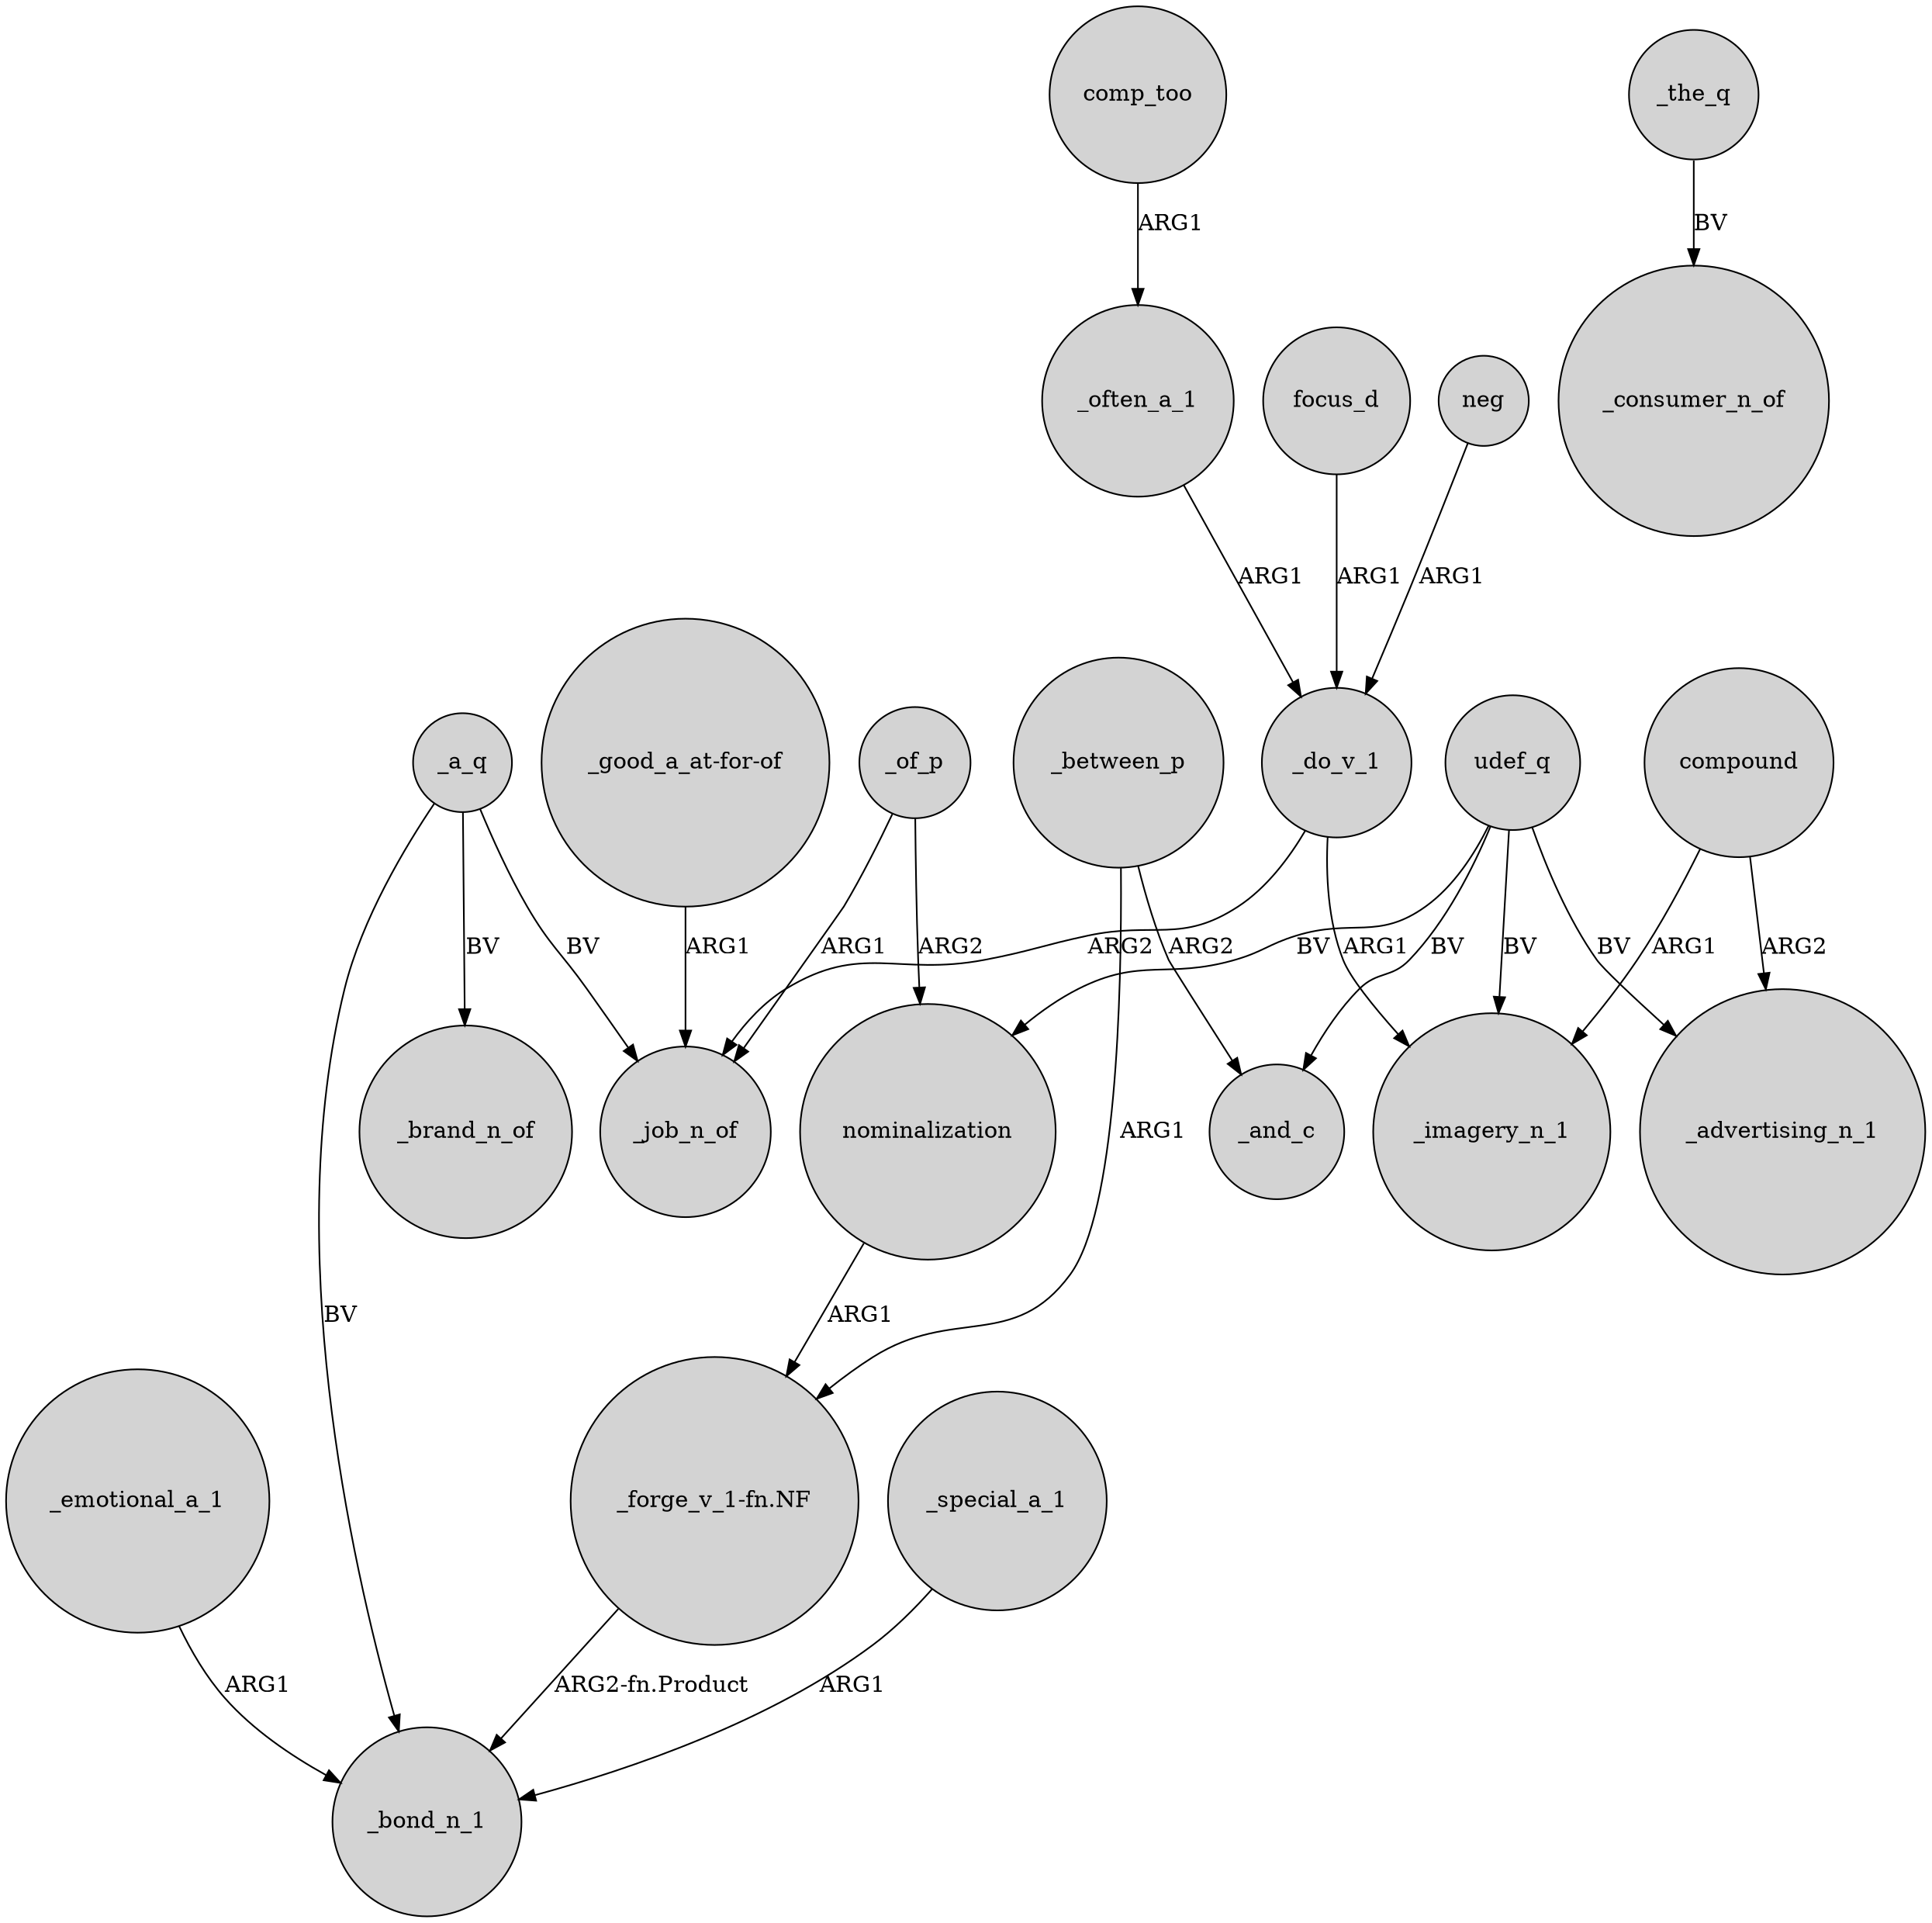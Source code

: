 digraph {
	node [shape=circle style=filled]
	comp_too -> _often_a_1 [label=ARG1]
	_of_p -> _job_n_of [label=ARG1]
	_emotional_a_1 -> _bond_n_1 [label=ARG1]
	"_forge_v_1-fn.NF" -> _bond_n_1 [label="ARG2-fn.Product"]
	_a_q -> _job_n_of [label=BV]
	nominalization -> "_forge_v_1-fn.NF" [label=ARG1]
	_between_p -> "_forge_v_1-fn.NF" [label=ARG1]
	udef_q -> _advertising_n_1 [label=BV]
	focus_d -> _do_v_1 [label=ARG1]
	_special_a_1 -> _bond_n_1 [label=ARG1]
	neg -> _do_v_1 [label=ARG1]
	_of_p -> nominalization [label=ARG2]
	_a_q -> _brand_n_of [label=BV]
	compound -> _advertising_n_1 [label=ARG2]
	_between_p -> _and_c [label=ARG2]
	_the_q -> _consumer_n_of [label=BV]
	_do_v_1 -> _job_n_of [label=ARG2]
	udef_q -> _imagery_n_1 [label=BV]
	_often_a_1 -> _do_v_1 [label=ARG1]
	udef_q -> nominalization [label=BV]
	"_good_a_at-for-of" -> _job_n_of [label=ARG1]
	compound -> _imagery_n_1 [label=ARG1]
	udef_q -> _and_c [label=BV]
	_a_q -> _bond_n_1 [label=BV]
	_do_v_1 -> _imagery_n_1 [label=ARG1]
}
